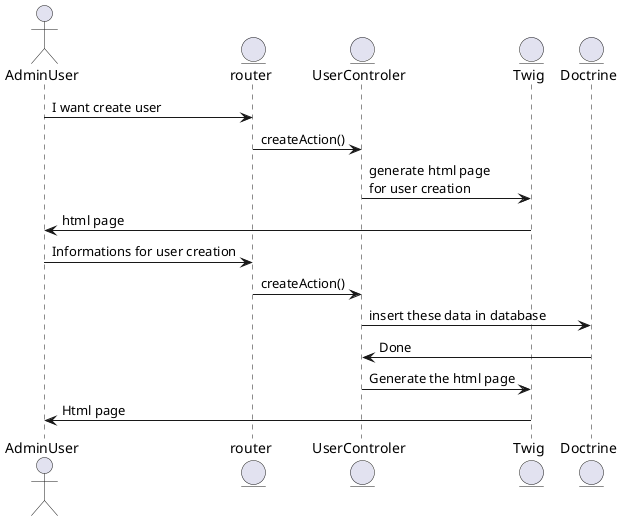 @startuml
    actor AdminUser
    entity router
    entity UserControler
    entity Twig
    entity Doctrine

    AdminUser -> router : I want create user
    router -> UserControler : createAction()
    UserControler -> Twig : generate html page \nfor user creation
    Twig -> AdminUser : html page
    AdminUser -> router : Informations for user creation
    router -> UserControler : createAction()
    UserControler -> Doctrine : insert these data in database
    Doctrine -> UserControler : Done
    UserControler -> Twig : Generate the html page
    Twig -> AdminUser : Html page
@enduml